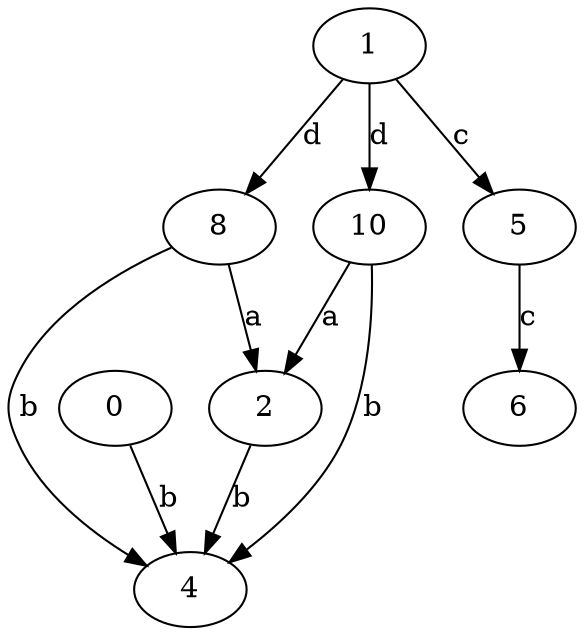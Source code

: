strict digraph  {
2;
0;
4;
5;
6;
1;
8;
10;
2 -> 4  [label=b];
0 -> 4  [label=b];
5 -> 6  [label=c];
1 -> 5  [label=c];
1 -> 8  [label=d];
1 -> 10  [label=d];
8 -> 2  [label=a];
8 -> 4  [label=b];
10 -> 2  [label=a];
10 -> 4  [label=b];
}
